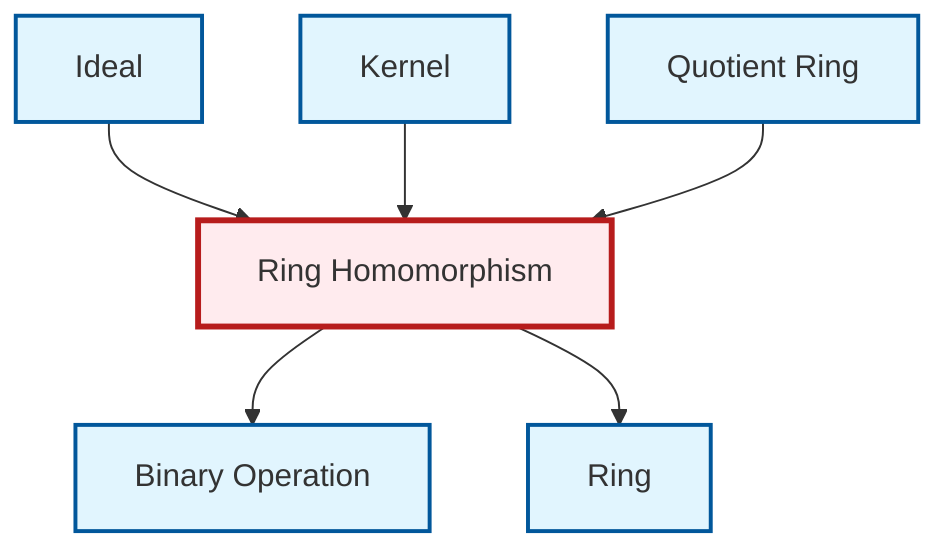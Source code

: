 graph TD
    classDef definition fill:#e1f5fe,stroke:#01579b,stroke-width:2px
    classDef theorem fill:#f3e5f5,stroke:#4a148c,stroke-width:2px
    classDef axiom fill:#fff3e0,stroke:#e65100,stroke-width:2px
    classDef example fill:#e8f5e9,stroke:#1b5e20,stroke-width:2px
    classDef current fill:#ffebee,stroke:#b71c1c,stroke-width:3px
    def-binary-operation["Binary Operation"]:::definition
    def-ideal["Ideal"]:::definition
    def-kernel["Kernel"]:::definition
    def-ring["Ring"]:::definition
    def-quotient-ring["Quotient Ring"]:::definition
    def-ring-homomorphism["Ring Homomorphism"]:::definition
    def-ideal --> def-ring-homomorphism
    def-ring-homomorphism --> def-binary-operation
    def-kernel --> def-ring-homomorphism
    def-quotient-ring --> def-ring-homomorphism
    def-ring-homomorphism --> def-ring
    class def-ring-homomorphism current